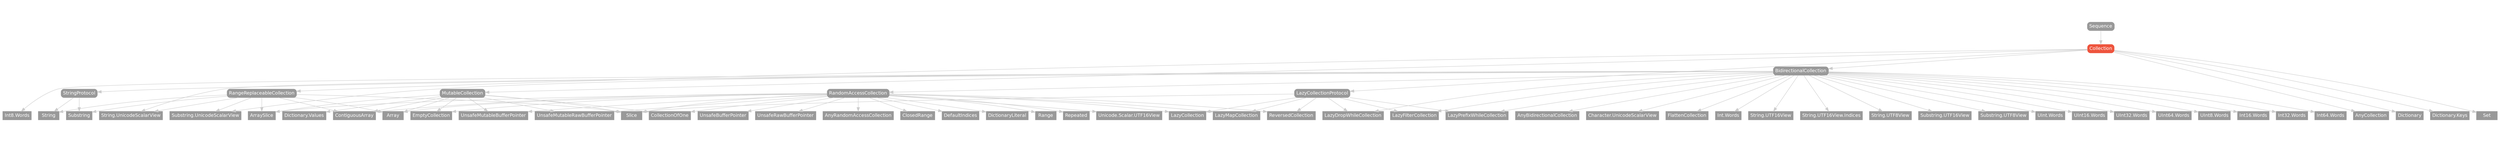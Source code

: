 strict digraph "Collection - Type Hierarchy - SwiftDoc.org" {
    pad="0.1,0.8"
    node [shape=box, style="filled,rounded", color="#999999", fillcolor="#999999", fontcolor=white, fontname=Helvetica, fontnames="Helvetica,sansserif", fontsize=12, margin="0.07,0.05", height="0.3"]
    edge [color="#cccccc"]
    "AnyBidirectionalCollection" [URL="/type/AnyBidirectionalCollection/hierarchy/", style=filled]
    "AnyCollection" [URL="/type/AnyCollection/hierarchy/", style=filled]
    "AnyRandomAccessCollection" [URL="/type/AnyRandomAccessCollection/hierarchy/", style=filled]
    "Array" [URL="/type/Array/hierarchy/", style=filled]
    "ArraySlice" [URL="/type/ArraySlice/hierarchy/", style=filled]
    "BidirectionalCollection" [URL="/protocol/BidirectionalCollection/hierarchy/"]
    "Character.UnicodeScalarView" [URL="/type/Character.UnicodeScalarView/hierarchy/", style=filled]
    "ClosedRange" [URL="/type/ClosedRange/hierarchy/", style=filled]
    "Collection" [URL="/protocol/Collection/", style="filled,rounded", fillcolor="#ee543d", color="#ee543d"]
    "CollectionOfOne" [URL="/type/CollectionOfOne/hierarchy/", style=filled]
    "ContiguousArray" [URL="/type/ContiguousArray/hierarchy/", style=filled]
    "DefaultIndices" [URL="/type/DefaultIndices/hierarchy/", style=filled]
    "Dictionary" [URL="/type/Dictionary/hierarchy/", style=filled]
    "Dictionary.Keys" [URL="/type/Dictionary.Keys/hierarchy/", style=filled]
    "Dictionary.Values" [URL="/type/Dictionary.Values/hierarchy/", style=filled]
    "DictionaryLiteral" [URL="/type/DictionaryLiteral/hierarchy/", style=filled]
    "EmptyCollection" [URL="/type/EmptyCollection/hierarchy/", style=filled]
    "FlattenCollection" [URL="/type/FlattenCollection/hierarchy/", style=filled]
    "Int.Words" [URL="/type/Int.Words/hierarchy/", style=filled]
    "Int16.Words" [URL="/type/Int16.Words/hierarchy/", style=filled]
    "Int32.Words" [URL="/type/Int32.Words/hierarchy/", style=filled]
    "Int64.Words" [URL="/type/Int64.Words/hierarchy/", style=filled]
    "Int8.Words" [URL="/type/Int8.Words/hierarchy/", style=filled]
    "LazyCollection" [URL="/type/LazyCollection/hierarchy/", style=filled]
    "LazyCollectionProtocol" [URL="/protocol/LazyCollectionProtocol/hierarchy/"]
    "LazyDropWhileCollection" [URL="/type/LazyDropWhileCollection/hierarchy/", style=filled]
    "LazyFilterCollection" [URL="/type/LazyFilterCollection/hierarchy/", style=filled]
    "LazyMapCollection" [URL="/type/LazyMapCollection/hierarchy/", style=filled]
    "LazyPrefixWhileCollection" [URL="/type/LazyPrefixWhileCollection/hierarchy/", style=filled]
    "MutableCollection" [URL="/protocol/MutableCollection/hierarchy/"]
    "RandomAccessCollection" [URL="/protocol/RandomAccessCollection/hierarchy/"]
    "Range" [URL="/type/Range/hierarchy/", style=filled]
    "RangeReplaceableCollection" [URL="/protocol/RangeReplaceableCollection/hierarchy/"]
    "Repeated" [URL="/type/Repeated/hierarchy/", style=filled]
    "ReversedCollection" [URL="/type/ReversedCollection/hierarchy/", style=filled]
    "Sequence" [URL="/protocol/Sequence/hierarchy/"]
    "Set" [URL="/type/Set/hierarchy/", style=filled]
    "Slice" [URL="/type/Slice/hierarchy/", style=filled]
    "String" [URL="/type/String/hierarchy/", style=filled]
    "String.UTF16View" [URL="/type/String.UTF16View/hierarchy/", style=filled]
    "String.UTF16View.Indices" [URL="/type/String.UTF16View.Indices/hierarchy/", style=filled]
    "String.UTF8View" [URL="/type/String.UTF8View/hierarchy/", style=filled]
    "String.UnicodeScalarView" [URL="/type/String.UnicodeScalarView/hierarchy/", style=filled]
    "StringProtocol" [URL="/protocol/StringProtocol/hierarchy/"]
    "Substring" [URL="/type/Substring/hierarchy/", style=filled]
    "Substring.UTF16View" [URL="/type/Substring.UTF16View/hierarchy/", style=filled]
    "Substring.UTF8View" [URL="/type/Substring.UTF8View/hierarchy/", style=filled]
    "Substring.UnicodeScalarView" [URL="/type/Substring.UnicodeScalarView/hierarchy/", style=filled]
    "UInt.Words" [URL="/type/UInt.Words/hierarchy/", style=filled]
    "UInt16.Words" [URL="/type/UInt16.Words/hierarchy/", style=filled]
    "UInt32.Words" [URL="/type/UInt32.Words/hierarchy/", style=filled]
    "UInt64.Words" [URL="/type/UInt64.Words/hierarchy/", style=filled]
    "UInt8.Words" [URL="/type/UInt8.Words/hierarchy/", style=filled]
    "Unicode.Scalar.UTF16View" [URL="/type/Unicode.Scalar.UTF16View/hierarchy/", style=filled]
    "UnsafeBufferPointer" [URL="/type/UnsafeBufferPointer/hierarchy/", style=filled]
    "UnsafeMutableBufferPointer" [URL="/type/UnsafeMutableBufferPointer/hierarchy/", style=filled]
    "UnsafeMutableRawBufferPointer" [URL="/type/UnsafeMutableRawBufferPointer/hierarchy/", style=filled]
    "UnsafeRawBufferPointer" [URL="/type/UnsafeRawBufferPointer/hierarchy/", style=filled]    "Collection" -> "AnyCollection"
    "Collection" -> "BidirectionalCollection"
    "Collection" -> "Dictionary"
    "Collection" -> "LazyCollectionProtocol"
    "Collection" -> "MutableCollection"
    "Collection" -> "RangeReplaceableCollection"
    "Collection" -> "Set"
    "Collection" -> "Dictionary.Keys"
    "BidirectionalCollection" -> "AnyBidirectionalCollection"
    "BidirectionalCollection" -> "FlattenCollection"
    "BidirectionalCollection" -> "LazyDropWhileCollection"
    "BidirectionalCollection" -> "LazyFilterCollection"
    "BidirectionalCollection" -> "LazyPrefixWhileCollection"
    "BidirectionalCollection" -> "RandomAccessCollection"
    "BidirectionalCollection" -> "StringProtocol"
    "BidirectionalCollection" -> "Character.UnicodeScalarView"
    "BidirectionalCollection" -> "Int.Words"
    "BidirectionalCollection" -> "Int16.Words"
    "BidirectionalCollection" -> "Int32.Words"
    "BidirectionalCollection" -> "Int64.Words"
    "BidirectionalCollection" -> "Int8.Words"
    "BidirectionalCollection" -> "String.UTF8View"
    "BidirectionalCollection" -> "String.UnicodeScalarView"
    "BidirectionalCollection" -> "String.UTF16View"
    "BidirectionalCollection" -> "String.UTF16View.Indices"
    "BidirectionalCollection" -> "Substring.UTF8View"
    "BidirectionalCollection" -> "Substring.UTF16View"
    "BidirectionalCollection" -> "Substring.UnicodeScalarView"
    "BidirectionalCollection" -> "UInt.Words"
    "BidirectionalCollection" -> "UInt16.Words"
    "BidirectionalCollection" -> "UInt32.Words"
    "BidirectionalCollection" -> "UInt64.Words"
    "BidirectionalCollection" -> "UInt8.Words"
    "RandomAccessCollection" -> "AnyRandomAccessCollection"
    "RandomAccessCollection" -> "Array"
    "RandomAccessCollection" -> "ArraySlice"
    "RandomAccessCollection" -> "ClosedRange"
    "RandomAccessCollection" -> "CollectionOfOne"
    "RandomAccessCollection" -> "ContiguousArray"
    "RandomAccessCollection" -> "DefaultIndices"
    "RandomAccessCollection" -> "DictionaryLiteral"
    "RandomAccessCollection" -> "EmptyCollection"
    "RandomAccessCollection" -> "LazyCollection"
    "RandomAccessCollection" -> "LazyMapCollection"
    "RandomAccessCollection" -> "Range"
    "RandomAccessCollection" -> "Repeated"
    "RandomAccessCollection" -> "ReversedCollection"
    "RandomAccessCollection" -> "Slice"
    "RandomAccessCollection" -> "UnsafeBufferPointer"
    "RandomAccessCollection" -> "UnsafeMutableBufferPointer"
    "RandomAccessCollection" -> "UnsafeMutableRawBufferPointer"
    "RandomAccessCollection" -> "UnsafeRawBufferPointer"
    "RandomAccessCollection" -> "Unicode.Scalar.UTF16View"
    "StringProtocol" -> "String"
    "StringProtocol" -> "Substring"
    "LazyCollectionProtocol" -> "LazyCollection"
    "LazyCollectionProtocol" -> "LazyDropWhileCollection"
    "LazyCollectionProtocol" -> "LazyFilterCollection"
    "LazyCollectionProtocol" -> "LazyMapCollection"
    "LazyCollectionProtocol" -> "LazyPrefixWhileCollection"
    "LazyCollectionProtocol" -> "ReversedCollection"
    "LazyCollectionProtocol" -> "Slice"
    "MutableCollection" -> "Array"
    "MutableCollection" -> "ArraySlice"
    "MutableCollection" -> "CollectionOfOne"
    "MutableCollection" -> "ContiguousArray"
    "MutableCollection" -> "EmptyCollection"
    "MutableCollection" -> "Slice"
    "MutableCollection" -> "UnsafeMutableBufferPointer"
    "MutableCollection" -> "UnsafeMutableRawBufferPointer"
    "MutableCollection" -> "Dictionary.Values"
    "RangeReplaceableCollection" -> "Array"
    "RangeReplaceableCollection" -> "ArraySlice"
    "RangeReplaceableCollection" -> "ContiguousArray"
    "RangeReplaceableCollection" -> "Slice"
    "RangeReplaceableCollection" -> "String"
    "RangeReplaceableCollection" -> "Substring"
    "RangeReplaceableCollection" -> "String.UnicodeScalarView"
    "RangeReplaceableCollection" -> "Substring.UnicodeScalarView"
    "Sequence" -> "Collection"
    subgraph Types {
        rank = max; "AnyCollection"; "Dictionary"; "Set"; "Dictionary.Keys"; "AnyBidirectionalCollection"; "FlattenCollection"; "LazyDropWhileCollection"; "LazyFilterCollection"; "LazyPrefixWhileCollection"; "Character.UnicodeScalarView"; "Int.Words"; "Int16.Words"; "Int32.Words"; "Int64.Words"; "Int8.Words"; "String.UTF8View"; "String.UnicodeScalarView"; "String.UTF16View"; "String.UTF16View.Indices"; "Substring.UTF8View"; "Substring.UTF16View"; "Substring.UnicodeScalarView"; "UInt.Words"; "UInt16.Words"; "UInt32.Words"; "UInt64.Words"; "UInt8.Words"; "AnyRandomAccessCollection"; "Array"; "ArraySlice"; "ClosedRange"; "CollectionOfOne"; "ContiguousArray"; "DefaultIndices"; "DictionaryLiteral"; "EmptyCollection"; "LazyCollection"; "LazyMapCollection"; "Range"; "Repeated"; "ReversedCollection"; "Slice"; "UnsafeBufferPointer"; "UnsafeMutableBufferPointer"; "UnsafeMutableRawBufferPointer"; "UnsafeRawBufferPointer"; "Unicode.Scalar.UTF16View"; "String"; "Substring"; "Dictionary.Values";
    }
}